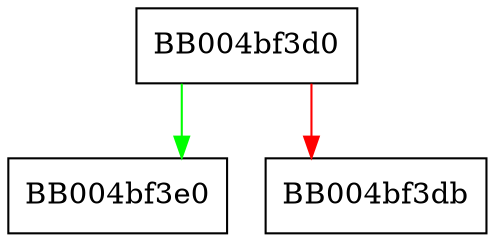 digraph ossl_quic_stream_map_notify_totally_received {
  node [shape="box"];
  graph [splines=ortho];
  BB004bf3d0 -> BB004bf3e0 [color="green"];
  BB004bf3d0 -> BB004bf3db [color="red"];
}